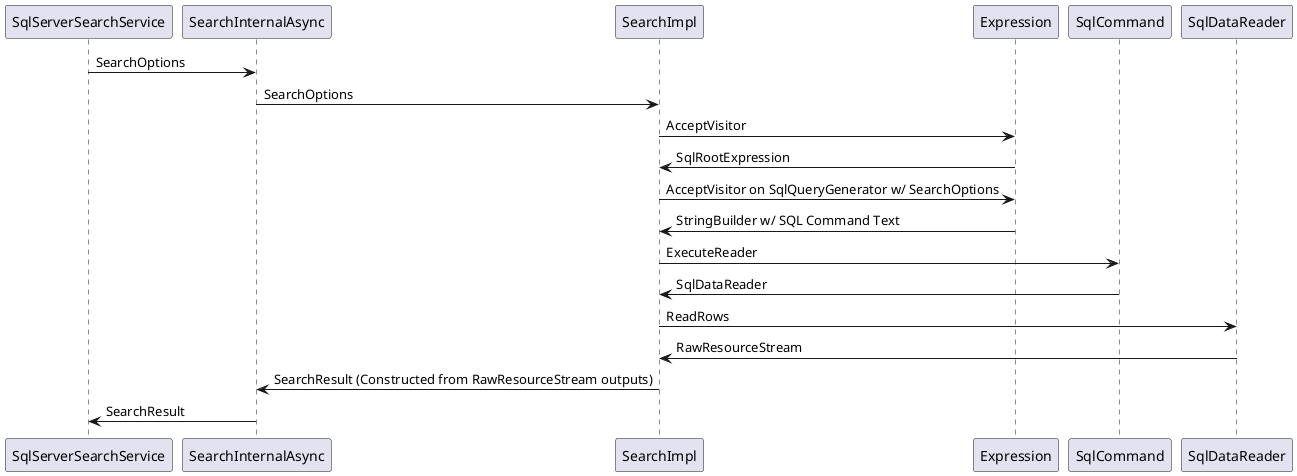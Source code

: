 @startuml Search SQL Server
SqlServerSearchService -> SearchInternalAsync : SearchOptions
SearchInternalAsync -> SearchImpl : SearchOptions
SearchImpl -> Expression : AcceptVisitor
Expression -> SearchImpl : SqlRootExpression
SearchImpl -> Expression : AcceptVisitor on SqlQueryGenerator w/ SearchOptions
Expression -> SearchImpl : StringBuilder w/ SQL Command Text
SearchImpl -> SqlCommand : ExecuteReader
SqlCommand -> SearchImpl : SqlDataReader
SearchImpl -> SqlDataReader : ReadRows
SqlDataReader -> SearchImpl : RawResourceStream
SearchImpl -> SearchInternalAsync : SearchResult (Constructed from RawResourceStream outputs)
SearchInternalAsync -> SqlServerSearchService : SearchResult
@enduml
